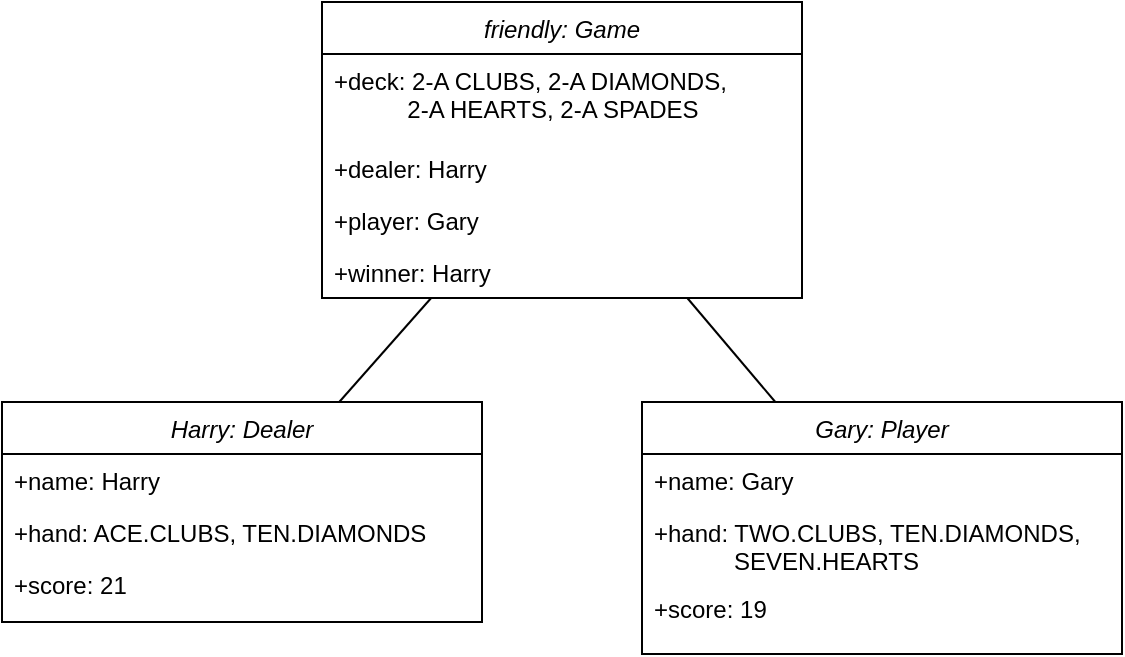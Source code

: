 <mxfile version="14.1.8" type="device"><diagram id="C5RBs43oDa-KdzZeNtuy" name="Page-1"><mxGraphModel dx="1186" dy="672" grid="1" gridSize="10" guides="1" tooltips="1" connect="1" arrows="1" fold="1" page="1" pageScale="1" pageWidth="827" pageHeight="1169" math="0" shadow="0"><root><mxCell id="WIyWlLk6GJQsqaUBKTNV-0"/><mxCell id="WIyWlLk6GJQsqaUBKTNV-1" parent="WIyWlLk6GJQsqaUBKTNV-0"/><mxCell id="zkfFHV4jXpPFQw0GAbJ--17" value="Gary: Player" style="swimlane;fontStyle=2;align=center;verticalAlign=top;childLayout=stackLayout;horizontal=1;startSize=26;horizontalStack=0;resizeParent=1;resizeLast=0;collapsible=1;marginBottom=0;rounded=0;shadow=0;strokeWidth=1;" parent="WIyWlLk6GJQsqaUBKTNV-1" vertex="1"><mxGeometry x="440" y="240" width="240" height="126" as="geometry"><mxRectangle x="550" y="140" width="160" height="26" as="alternateBounds"/></mxGeometry></mxCell><mxCell id="zkfFHV4jXpPFQw0GAbJ--18" value="+name: Gary" style="text;align=left;verticalAlign=top;spacingLeft=4;spacingRight=4;overflow=hidden;rotatable=0;points=[[0,0.5],[1,0.5]];portConstraint=eastwest;" parent="zkfFHV4jXpPFQw0GAbJ--17" vertex="1"><mxGeometry y="26" width="240" height="26" as="geometry"/></mxCell><mxCell id="zkfFHV4jXpPFQw0GAbJ--19" value="+hand: TWO.CLUBS, TEN.DIAMONDS, &#10;            SEVEN.HEARTS" style="text;align=left;verticalAlign=top;spacingLeft=4;spacingRight=4;overflow=hidden;rotatable=0;points=[[0,0.5],[1,0.5]];portConstraint=eastwest;rounded=0;shadow=0;html=0;" parent="zkfFHV4jXpPFQw0GAbJ--17" vertex="1"><mxGeometry y="52" width="240" height="38" as="geometry"/></mxCell><mxCell id="zkfFHV4jXpPFQw0GAbJ--20" value="+score: 19" style="text;align=left;verticalAlign=top;spacingLeft=4;spacingRight=4;overflow=hidden;rotatable=0;points=[[0,0.5],[1,0.5]];portConstraint=eastwest;rounded=0;shadow=0;html=0;" parent="zkfFHV4jXpPFQw0GAbJ--17" vertex="1"><mxGeometry y="90" width="240" height="26" as="geometry"/></mxCell><mxCell id="qs7u7m_iVEpwBrEKpFCU-0" value="friendly: Game" style="swimlane;fontStyle=2;align=center;verticalAlign=top;childLayout=stackLayout;horizontal=1;startSize=26;horizontalStack=0;resizeParent=1;resizeLast=0;collapsible=1;marginBottom=0;rounded=0;shadow=0;strokeWidth=1;" vertex="1" parent="WIyWlLk6GJQsqaUBKTNV-1"><mxGeometry x="280" y="40" width="240" height="148" as="geometry"><mxRectangle x="550" y="140" width="160" height="26" as="alternateBounds"/></mxGeometry></mxCell><mxCell id="qs7u7m_iVEpwBrEKpFCU-1" value="+deck: 2-A CLUBS, 2-A DIAMONDS, &#10;           2-A HEARTS, 2-A SPADES" style="text;align=left;verticalAlign=top;spacingLeft=4;spacingRight=4;overflow=hidden;rotatable=0;points=[[0,0.5],[1,0.5]];portConstraint=eastwest;" vertex="1" parent="qs7u7m_iVEpwBrEKpFCU-0"><mxGeometry y="26" width="240" height="44" as="geometry"/></mxCell><mxCell id="qs7u7m_iVEpwBrEKpFCU-2" value="+dealer: Harry" style="text;align=left;verticalAlign=top;spacingLeft=4;spacingRight=4;overflow=hidden;rotatable=0;points=[[0,0.5],[1,0.5]];portConstraint=eastwest;rounded=0;shadow=0;html=0;" vertex="1" parent="qs7u7m_iVEpwBrEKpFCU-0"><mxGeometry y="70" width="240" height="26" as="geometry"/></mxCell><mxCell id="qs7u7m_iVEpwBrEKpFCU-8" value="+player: Gary" style="text;align=left;verticalAlign=top;spacingLeft=4;spacingRight=4;overflow=hidden;rotatable=0;points=[[0,0.5],[1,0.5]];portConstraint=eastwest;rounded=0;shadow=0;html=0;" vertex="1" parent="qs7u7m_iVEpwBrEKpFCU-0"><mxGeometry y="96" width="240" height="26" as="geometry"/></mxCell><mxCell id="qs7u7m_iVEpwBrEKpFCU-3" value="+winner: Harry" style="text;align=left;verticalAlign=top;spacingLeft=4;spacingRight=4;overflow=hidden;rotatable=0;points=[[0,0.5],[1,0.5]];portConstraint=eastwest;rounded=0;shadow=0;html=0;" vertex="1" parent="qs7u7m_iVEpwBrEKpFCU-0"><mxGeometry y="122" width="240" height="26" as="geometry"/></mxCell><mxCell id="qs7u7m_iVEpwBrEKpFCU-4" value="Harry: Dealer" style="swimlane;fontStyle=2;align=center;verticalAlign=top;childLayout=stackLayout;horizontal=1;startSize=26;horizontalStack=0;resizeParent=1;resizeLast=0;collapsible=1;marginBottom=0;rounded=0;shadow=0;strokeWidth=1;" vertex="1" parent="WIyWlLk6GJQsqaUBKTNV-1"><mxGeometry x="120" y="240" width="240" height="110" as="geometry"><mxRectangle x="550" y="140" width="160" height="26" as="alternateBounds"/></mxGeometry></mxCell><mxCell id="qs7u7m_iVEpwBrEKpFCU-5" value="+name: Harry" style="text;align=left;verticalAlign=top;spacingLeft=4;spacingRight=4;overflow=hidden;rotatable=0;points=[[0,0.5],[1,0.5]];portConstraint=eastwest;" vertex="1" parent="qs7u7m_iVEpwBrEKpFCU-4"><mxGeometry y="26" width="240" height="26" as="geometry"/></mxCell><mxCell id="qs7u7m_iVEpwBrEKpFCU-6" value="+hand: ACE.CLUBS, TEN.DIAMONDS" style="text;align=left;verticalAlign=top;spacingLeft=4;spacingRight=4;overflow=hidden;rotatable=0;points=[[0,0.5],[1,0.5]];portConstraint=eastwest;rounded=0;shadow=0;html=0;" vertex="1" parent="qs7u7m_iVEpwBrEKpFCU-4"><mxGeometry y="52" width="240" height="26" as="geometry"/></mxCell><mxCell id="qs7u7m_iVEpwBrEKpFCU-7" value="+score: 21" style="text;align=left;verticalAlign=top;spacingLeft=4;spacingRight=4;overflow=hidden;rotatable=0;points=[[0,0.5],[1,0.5]];portConstraint=eastwest;rounded=0;shadow=0;html=0;" vertex="1" parent="qs7u7m_iVEpwBrEKpFCU-4"><mxGeometry y="78" width="240" height="26" as="geometry"/></mxCell><mxCell id="qs7u7m_iVEpwBrEKpFCU-9" value="" style="endArrow=none;html=1;" edge="1" parent="WIyWlLk6GJQsqaUBKTNV-1" source="qs7u7m_iVEpwBrEKpFCU-0" target="zkfFHV4jXpPFQw0GAbJ--17"><mxGeometry width="50" height="50" relative="1" as="geometry"><mxPoint x="470" y="350" as="sourcePoint"/><mxPoint x="520" y="300" as="targetPoint"/></mxGeometry></mxCell><mxCell id="qs7u7m_iVEpwBrEKpFCU-10" value="" style="endArrow=none;html=1;" edge="1" parent="WIyWlLk6GJQsqaUBKTNV-1" source="qs7u7m_iVEpwBrEKpFCU-4" target="qs7u7m_iVEpwBrEKpFCU-0"><mxGeometry width="50" height="50" relative="1" as="geometry"><mxPoint x="260" y="250" as="sourcePoint"/><mxPoint x="310" y="200" as="targetPoint"/></mxGeometry></mxCell></root></mxGraphModel></diagram></mxfile>